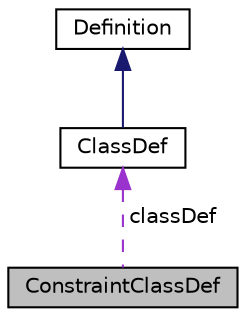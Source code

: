 digraph "ConstraintClassDef"
{
 // INTERACTIVE_SVG=YES
 // LATEX_PDF_SIZE
  edge [fontname="Helvetica",fontsize="10",labelfontname="Helvetica",labelfontsize="10"];
  node [fontname="Helvetica",fontsize="10",shape=record];
  Node1 [label="ConstraintClassDef",height=0.2,width=0.4,color="black", fillcolor="grey75", style="filled", fontcolor="black",tooltip="Class that contains information about a type constraint relations."];
  Node2 -> Node1 [dir="back",color="darkorchid3",fontsize="10",style="dashed",label=" classDef" ,fontname="Helvetica"];
  Node2 [label="ClassDef",height=0.2,width=0.4,color="black", fillcolor="white", style="filled",URL="$d1/dcf/class_class_def.html",tooltip="A abstract class representing of a compound symbol."];
  Node3 -> Node2 [dir="back",color="midnightblue",fontsize="10",style="solid",fontname="Helvetica"];
  Node3 [label="Definition",height=0.2,width=0.4,color="black", fillcolor="white", style="filled",URL="$d5/dcc/class_definition.html",tooltip="The common base class of all entity definitions found in the sources."];
}

